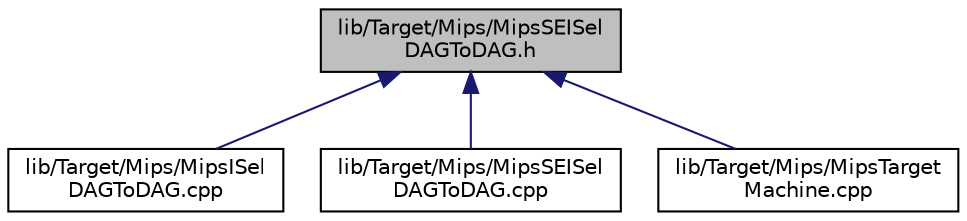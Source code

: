 digraph "lib/Target/Mips/MipsSEISelDAGToDAG.h"
{
 // LATEX_PDF_SIZE
  bgcolor="transparent";
  edge [fontname="Helvetica",fontsize="10",labelfontname="Helvetica",labelfontsize="10"];
  node [fontname="Helvetica",fontsize="10",shape=record];
  Node1 [label="lib/Target/Mips/MipsSEISel\lDAGToDAG.h",height=0.2,width=0.4,color="black", fillcolor="grey75", style="filled", fontcolor="black",tooltip=" "];
  Node1 -> Node2 [dir="back",color="midnightblue",fontsize="10",style="solid",fontname="Helvetica"];
  Node2 [label="lib/Target/Mips/MipsISel\lDAGToDAG.cpp",height=0.2,width=0.4,color="black",URL="$MipsISelDAGToDAG_8cpp.html",tooltip=" "];
  Node1 -> Node3 [dir="back",color="midnightblue",fontsize="10",style="solid",fontname="Helvetica"];
  Node3 [label="lib/Target/Mips/MipsSEISel\lDAGToDAG.cpp",height=0.2,width=0.4,color="black",URL="$MipsSEISelDAGToDAG_8cpp.html",tooltip=" "];
  Node1 -> Node4 [dir="back",color="midnightblue",fontsize="10",style="solid",fontname="Helvetica"];
  Node4 [label="lib/Target/Mips/MipsTarget\lMachine.cpp",height=0.2,width=0.4,color="black",URL="$MipsTargetMachine_8cpp.html",tooltip=" "];
}

